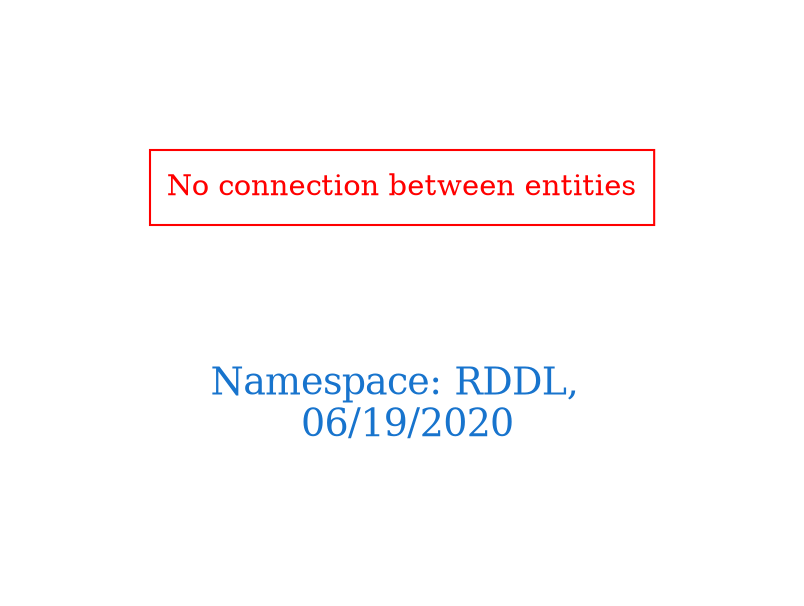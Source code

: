 digraph OGIT_ontology {
 graph [ rankdir= LR,pad=1 
fontsize = 18,
fontcolor= dodgerblue3,label = "\n\n\nNamespace: RDDL, \n 06/19/2020"];
node[shape=polygon];
edge [  color="gray81"];

"No connection between entities" [fontcolor = "red",color="red", shape="polygon"]
}
